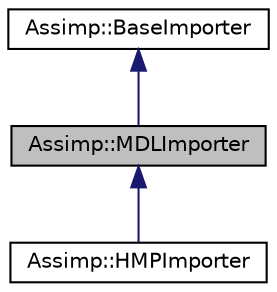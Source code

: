 digraph "Assimp::MDLImporter"
{
  edge [fontname="Helvetica",fontsize="10",labelfontname="Helvetica",labelfontsize="10"];
  node [fontname="Helvetica",fontsize="10",shape=record];
  Node1 [label="Assimp::MDLImporter",height=0.2,width=0.4,color="black", fillcolor="grey75", style="filled", fontcolor="black"];
  Node2 -> Node1 [dir="back",color="midnightblue",fontsize="10",style="solid"];
  Node2 [label="Assimp::BaseImporter",height=0.2,width=0.4,color="black", fillcolor="white", style="filled",URL="$class_assimp_1_1_base_importer.html"];
  Node1 -> Node3 [dir="back",color="midnightblue",fontsize="10",style="solid"];
  Node3 [label="Assimp::HMPImporter",height=0.2,width=0.4,color="black", fillcolor="white", style="filled",URL="$class_assimp_1_1_h_m_p_importer.html"];
}

